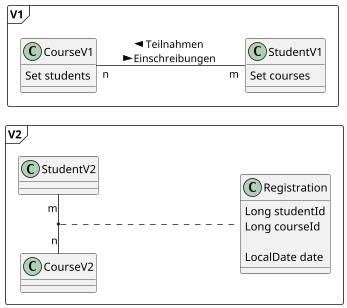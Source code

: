 @startuml
'https://plantuml.com/class-diagram

scale 0.8
left to right direction

frame "V1" {

  class CourseV1 {
    Set students
  }
  class StudentV1 {
    Set courses
  }

  CourseV1  "n"--"m"  StudentV1  : < Teilnahmen\n> Einschreibungen

}

frame "V2" {

  class CourseV2
  class StudentV2
  class Registration {
    Long studentId
    Long courseId

    LocalDate date
  }

  CourseV2             "n"-"m"  StudentV2
  (CourseV2,StudentV2)  ....    Registration

}


@enduml
